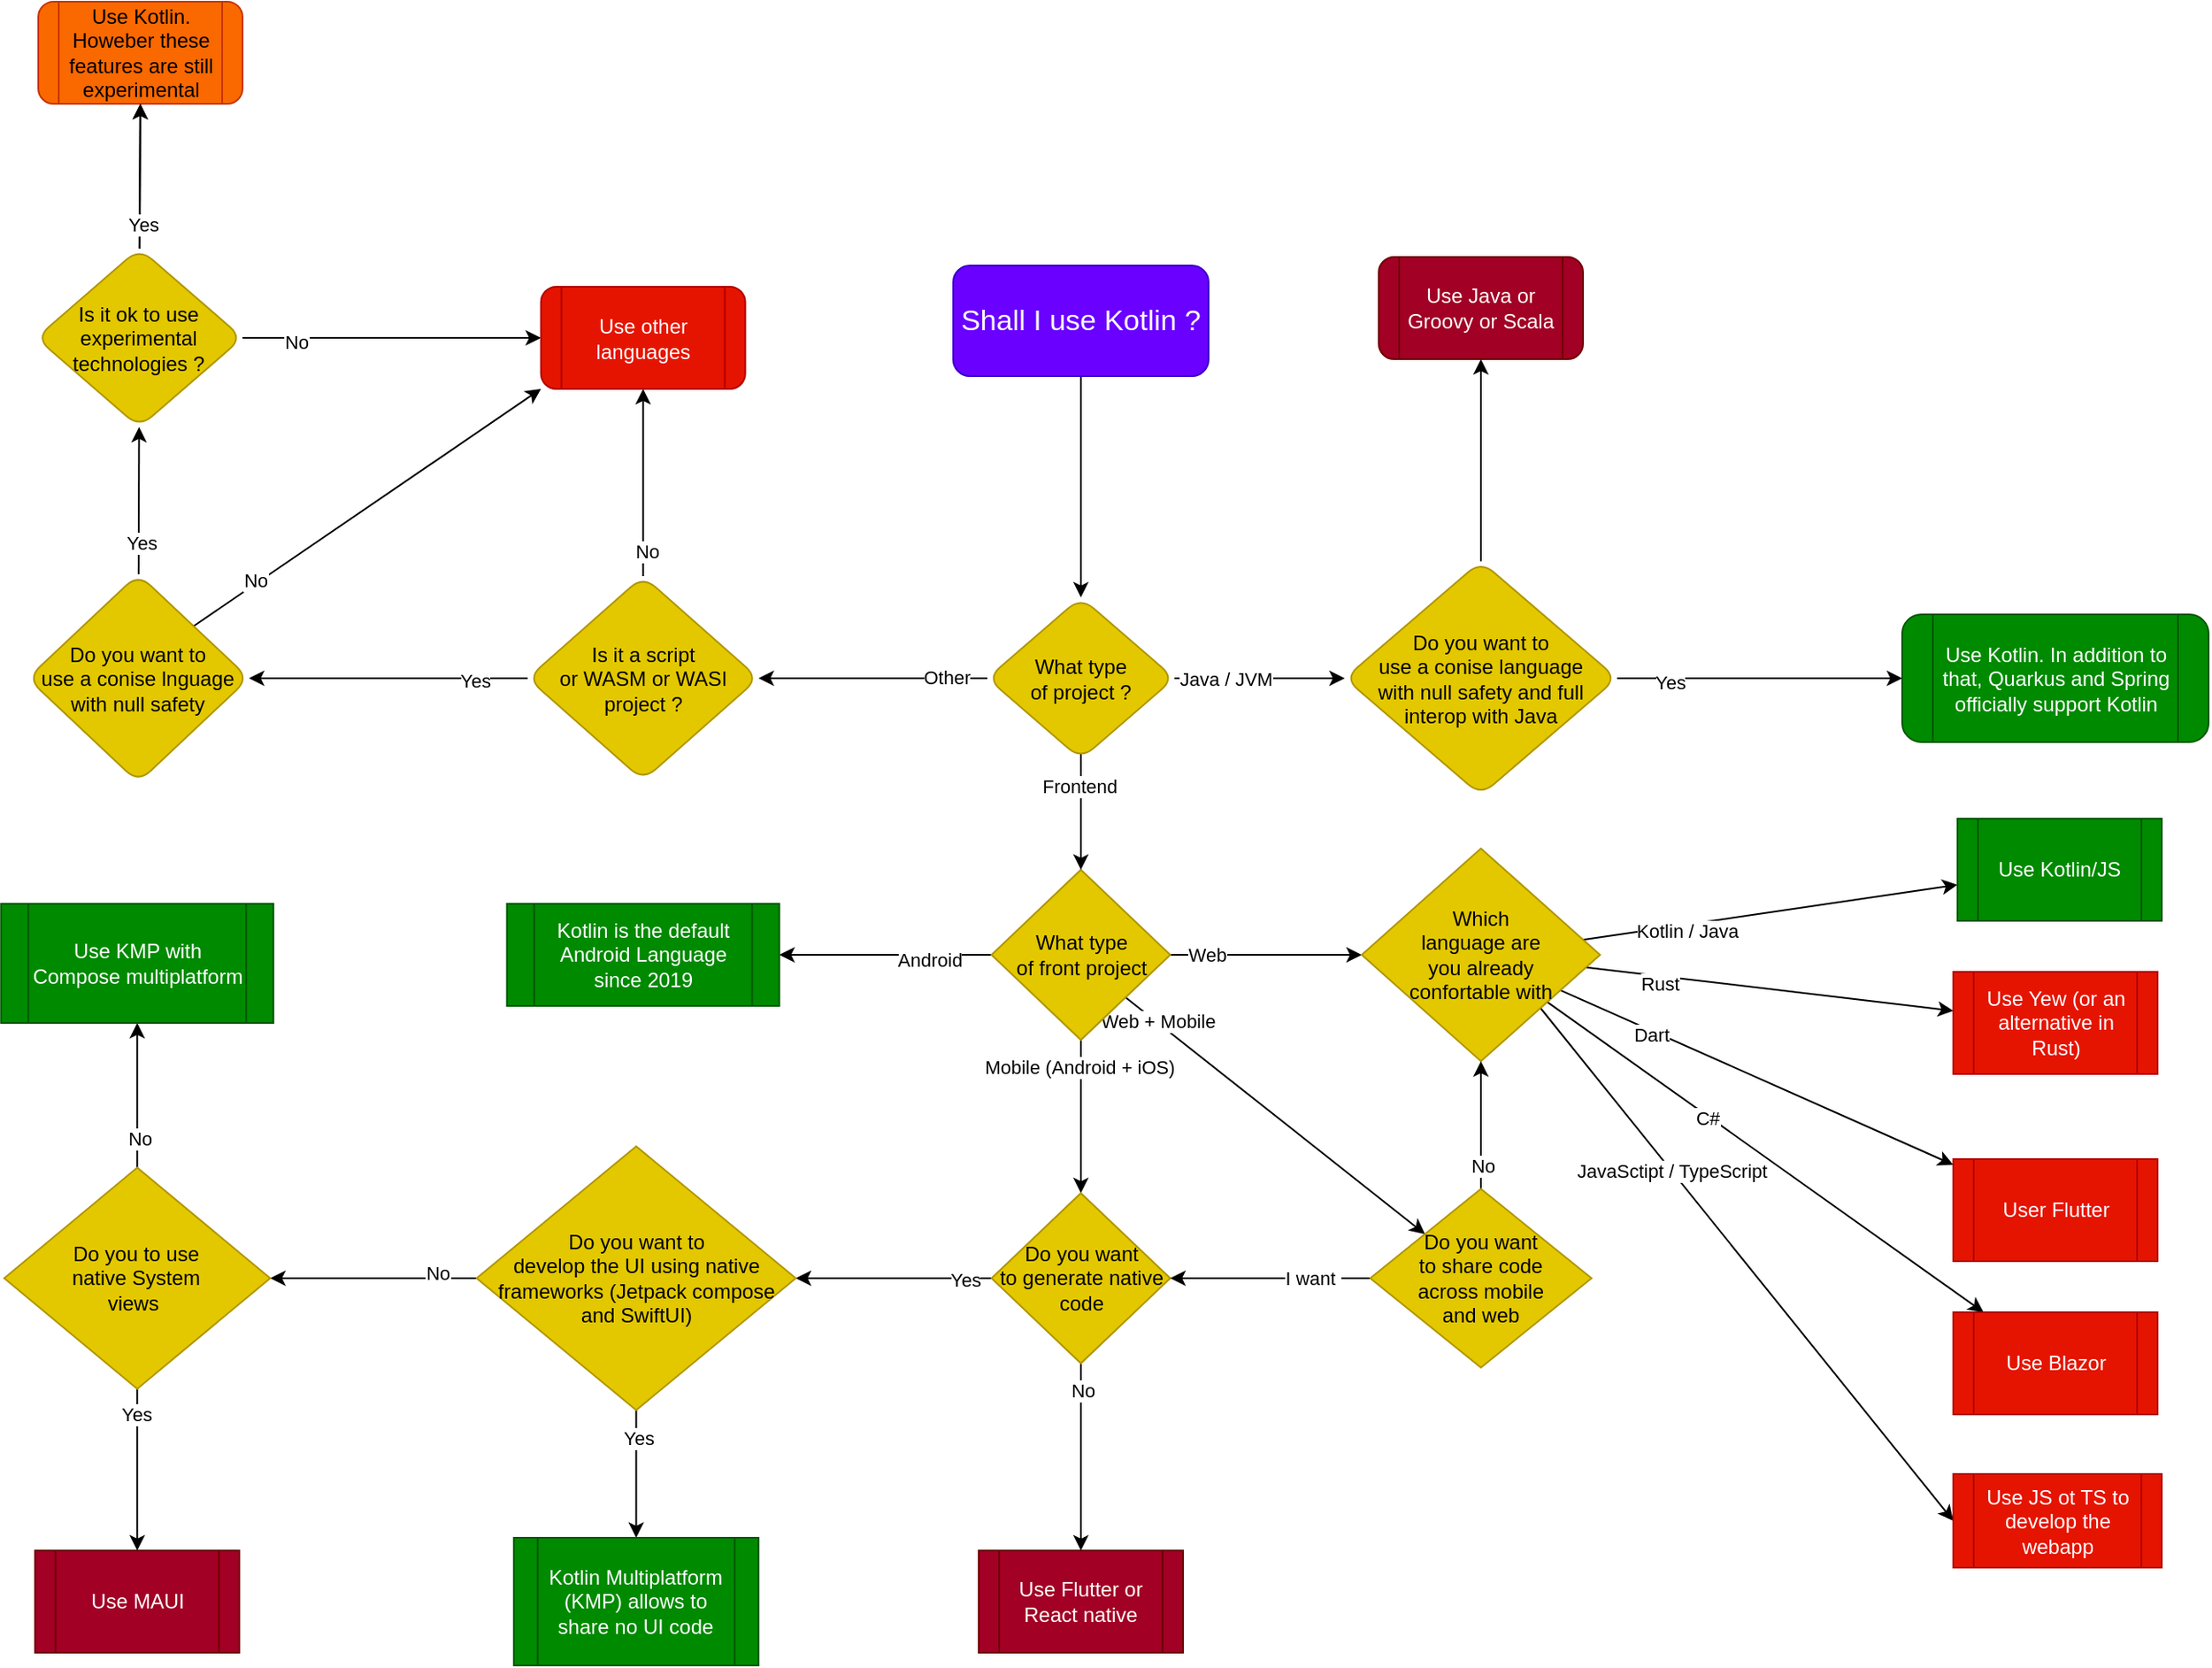 <mxfile>
    <diagram id="Acv-mW_82h9PubKR8HCS" name="Page-1">
        <mxGraphModel dx="3113" dy="2378" grid="1" gridSize="10" guides="1" tooltips="1" connect="1" arrows="1" fold="1" page="1" pageScale="1" pageWidth="850" pageHeight="1100" math="0" shadow="0">
            <root>
                <mxCell id="0"/>
                <mxCell id="1" parent="0"/>
                <mxCell id="15" value="" style="edgeStyle=none;html=1;" parent="1" source="2" target="14" edge="1">
                    <mxGeometry relative="1" as="geometry"/>
                </mxCell>
                <mxCell id="2" value="Shall I use Kotlin ?" style="rounded=1;whiteSpace=wrap;html=1;fillColor=#6a00ff;fontColor=#ffffff;strokeColor=#3700CC;fontSize=17;" parent="1" vertex="1">
                    <mxGeometry x="320" y="-55" width="150" height="65" as="geometry"/>
                </mxCell>
                <mxCell id="6" value="" style="edgeStyle=none;html=1;entryX=1;entryY=0.5;entryDx=0;entryDy=0;" parent="1" source="3" target="8" edge="1">
                    <mxGeometry relative="1" as="geometry">
                        <mxPoint x="270" y="350" as="targetPoint"/>
                    </mxGeometry>
                </mxCell>
                <mxCell id="9" value="Android" style="edgeLabel;html=1;align=center;verticalAlign=middle;resizable=0;points=[];" parent="6" vertex="1" connectable="0">
                    <mxGeometry x="-0.411" y="2" relative="1" as="geometry">
                        <mxPoint y="1" as="offset"/>
                    </mxGeometry>
                </mxCell>
                <mxCell id="12" value="" style="edgeStyle=none;html=1;" parent="1" source="3" target="11" edge="1">
                    <mxGeometry relative="1" as="geometry"/>
                </mxCell>
                <mxCell id="25" value="Mobile (Android + iOS)" style="edgeLabel;html=1;align=center;verticalAlign=middle;resizable=0;points=[];" parent="12" vertex="1" connectable="0">
                    <mxGeometry x="-0.644" y="-1" relative="1" as="geometry">
                        <mxPoint as="offset"/>
                    </mxGeometry>
                </mxCell>
                <mxCell id="74" value="" style="edgeStyle=none;html=1;" parent="1" source="3" target="73" edge="1">
                    <mxGeometry relative="1" as="geometry"/>
                </mxCell>
                <mxCell id="75" value="Web" style="edgeLabel;html=1;align=center;verticalAlign=middle;resizable=0;points=[];" parent="74" vertex="1" connectable="0">
                    <mxGeometry x="-0.631" relative="1" as="geometry">
                        <mxPoint as="offset"/>
                    </mxGeometry>
                </mxCell>
                <mxCell id="77" style="edgeStyle=none;html=1;exitX=1;exitY=1;exitDx=0;exitDy=0;" parent="1" source="3" target="76" edge="1">
                    <mxGeometry relative="1" as="geometry"/>
                </mxCell>
                <mxCell id="78" value="Web + Mobile" style="edgeLabel;html=1;align=center;verticalAlign=middle;resizable=0;points=[];" parent="77" vertex="1" connectable="0">
                    <mxGeometry x="-0.784" y="1" relative="1" as="geometry">
                        <mxPoint x="-1" as="offset"/>
                    </mxGeometry>
                </mxCell>
                <mxCell id="3" value="What type &lt;br&gt;of front project" style="rhombus;whiteSpace=wrap;html=1;fillColor=#e3c800;fontColor=#000000;strokeColor=#B09500;" parent="1" vertex="1">
                    <mxGeometry x="342.5" y="300" width="105" height="100" as="geometry"/>
                </mxCell>
                <mxCell id="4" value="" style="endArrow=classic;html=1;exitX=0.5;exitY=1;exitDx=0;exitDy=0;entryX=0.5;entryY=0;entryDx=0;entryDy=0;" parent="1" target="3" edge="1">
                    <mxGeometry width="50" height="50" relative="1" as="geometry">
                        <mxPoint x="395" y="230" as="sourcePoint"/>
                        <mxPoint x="500" y="260" as="targetPoint"/>
                    </mxGeometry>
                </mxCell>
                <mxCell id="16" value="Frontend" style="edgeLabel;html=1;align=center;verticalAlign=middle;resizable=0;points=[];" parent="4" vertex="1" connectable="0">
                    <mxGeometry x="-0.4" y="-1" relative="1" as="geometry">
                        <mxPoint as="offset"/>
                    </mxGeometry>
                </mxCell>
                <mxCell id="8" value="Kotlin is the default Android Language since 2019" style="shape=process;whiteSpace=wrap;html=1;backgroundOutline=1;fillColor=#008a00;fontColor=#ffffff;strokeColor=#005700;" parent="1" vertex="1">
                    <mxGeometry x="57.82" y="320" width="160" height="60" as="geometry"/>
                </mxCell>
                <mxCell id="38" value="" style="edgeStyle=none;html=1;" parent="1" source="11" target="37" edge="1">
                    <mxGeometry relative="1" as="geometry"/>
                </mxCell>
                <mxCell id="41" value="No" style="edgeLabel;html=1;align=center;verticalAlign=middle;resizable=0;points=[];" parent="38" vertex="1" connectable="0">
                    <mxGeometry x="-0.713" y="1" relative="1" as="geometry">
                        <mxPoint as="offset"/>
                    </mxGeometry>
                </mxCell>
                <mxCell id="40" style="edgeStyle=none;html=1;exitX=0;exitY=0.5;exitDx=0;exitDy=0;entryX=1;entryY=0.5;entryDx=0;entryDy=0;" parent="1" source="11" target="39" edge="1">
                    <mxGeometry relative="1" as="geometry"/>
                </mxCell>
                <mxCell id="45" value="Yes" style="edgeLabel;html=1;align=center;verticalAlign=middle;resizable=0;points=[];" parent="40" vertex="1" connectable="0">
                    <mxGeometry x="-0.73" y="1" relative="1" as="geometry">
                        <mxPoint as="offset"/>
                    </mxGeometry>
                </mxCell>
                <mxCell id="11" value="Do you want &lt;br&gt;to generate native code" style="rhombus;whiteSpace=wrap;html=1;fillColor=#e3c800;strokeColor=#B09500;fontColor=#000000;" parent="1" vertex="1">
                    <mxGeometry x="342.5" y="490" width="105" height="100" as="geometry"/>
                </mxCell>
                <mxCell id="28" style="edgeStyle=none;html=1;exitX=1;exitY=0.5;exitDx=0;exitDy=0;entryX=0;entryY=0.5;entryDx=0;entryDy=0;" parent="1" source="14" target="17" edge="1">
                    <mxGeometry relative="1" as="geometry"/>
                </mxCell>
                <mxCell id="29" value="Java / JVM" style="edgeLabel;html=1;align=center;verticalAlign=middle;resizable=0;points=[];" parent="28" vertex="1" connectable="0">
                    <mxGeometry x="-0.74" y="-1" relative="1" as="geometry">
                        <mxPoint x="17" y="-1" as="offset"/>
                    </mxGeometry>
                </mxCell>
                <mxCell id="30" style="edgeStyle=none;html=1;exitX=0;exitY=0.5;exitDx=0;exitDy=0;entryX=1;entryY=0.5;entryDx=0;entryDy=0;" parent="1" source="14" target="23" edge="1">
                    <mxGeometry relative="1" as="geometry"/>
                </mxCell>
                <mxCell id="31" value="Other" style="edgeLabel;html=1;align=center;verticalAlign=middle;resizable=0;points=[];" parent="30" vertex="1" connectable="0">
                    <mxGeometry x="-0.639" y="-1" relative="1" as="geometry">
                        <mxPoint as="offset"/>
                    </mxGeometry>
                </mxCell>
                <mxCell id="14" value="What type &lt;br&gt;of project ?" style="rhombus;whiteSpace=wrap;html=1;fillColor=#e3c800;strokeColor=#B09500;fontColor=#000000;rounded=1;" parent="1" vertex="1">
                    <mxGeometry x="340" y="140" width="110" height="95" as="geometry"/>
                </mxCell>
                <mxCell id="33" style="edgeStyle=none;html=1;exitX=1;exitY=0.5;exitDx=0;exitDy=0;entryX=0;entryY=0.5;entryDx=0;entryDy=0;" parent="1" source="17" target="21" edge="1">
                    <mxGeometry relative="1" as="geometry"/>
                </mxCell>
                <mxCell id="34" value="Yes" style="edgeLabel;html=1;align=center;verticalAlign=middle;resizable=0;points=[];" parent="33" vertex="1" connectable="0">
                    <mxGeometry x="-0.637" y="-2" relative="1" as="geometry">
                        <mxPoint as="offset"/>
                    </mxGeometry>
                </mxCell>
                <mxCell id="36" value="" style="edgeStyle=none;html=1;" parent="1" source="17" target="35" edge="1">
                    <mxGeometry relative="1" as="geometry"/>
                </mxCell>
                <mxCell id="17" value="Do you want to &lt;br&gt;use a conise language &lt;br&gt;with null safety and full interop with Java" style="rhombus;whiteSpace=wrap;html=1;fillColor=#e3c800;strokeColor=#B09500;fontColor=#000000;rounded=1;" parent="1" vertex="1">
                    <mxGeometry x="550" y="118.75" width="160" height="137.5" as="geometry"/>
                </mxCell>
                <mxCell id="62" style="edgeStyle=none;html=1;exitX=0;exitY=0.5;exitDx=0;exitDy=0;entryX=1;entryY=0.5;entryDx=0;entryDy=0;" parent="1" source="23" target="53" edge="1">
                    <mxGeometry relative="1" as="geometry"/>
                </mxCell>
                <mxCell id="63" value="Yes" style="edgeLabel;html=1;align=center;verticalAlign=middle;resizable=0;points=[];" parent="62" vertex="1" connectable="0">
                    <mxGeometry x="-0.617" y="1" relative="1" as="geometry">
                        <mxPoint as="offset"/>
                    </mxGeometry>
                </mxCell>
                <mxCell id="65" value="" style="edgeStyle=none;html=1;" parent="1" source="23" target="64" edge="1">
                    <mxGeometry relative="1" as="geometry"/>
                </mxCell>
                <mxCell id="66" value="No" style="edgeLabel;html=1;align=center;verticalAlign=middle;resizable=0;points=[];" parent="65" vertex="1" connectable="0">
                    <mxGeometry x="-0.729" y="-2" relative="1" as="geometry">
                        <mxPoint as="offset"/>
                    </mxGeometry>
                </mxCell>
                <mxCell id="23" value="Is it a script&lt;br&gt;or WASM or WASI&lt;br&gt;project ?" style="rhombus;whiteSpace=wrap;html=1;fillColor=#e3c800;strokeColor=#B09500;fontColor=#000000;rounded=1;" parent="1" vertex="1">
                    <mxGeometry x="70" y="127.5" width="135.63" height="120" as="geometry"/>
                </mxCell>
                <mxCell id="21" value="Use Kotlin. In addition to that, Quarkus and Spring officially support Kotlin" style="shape=process;whiteSpace=wrap;html=1;backgroundOutline=1;fillColor=#008a00;strokeColor=#005700;fontColor=#ffffff;rounded=1;" parent="1" vertex="1">
                    <mxGeometry x="877.5" y="150" width="180" height="75" as="geometry"/>
                </mxCell>
                <mxCell id="35" value="Use Java or Groovy or Scala" style="shape=process;whiteSpace=wrap;html=1;backgroundOutline=1;fillColor=#a20025;strokeColor=#6F0000;fontColor=#ffffff;rounded=1;" parent="1" vertex="1">
                    <mxGeometry x="570" y="-60" width="120" height="60" as="geometry"/>
                </mxCell>
                <mxCell id="37" value="Use Flutter or React native" style="shape=process;whiteSpace=wrap;html=1;backgroundOutline=1;fillColor=#a20025;strokeColor=#6F0000;fontColor=#ffffff;" parent="1" vertex="1">
                    <mxGeometry x="335" y="700" width="120" height="60" as="geometry"/>
                </mxCell>
                <mxCell id="43" value="" style="edgeStyle=none;html=1;" parent="1" source="39" target="42" edge="1">
                    <mxGeometry relative="1" as="geometry"/>
                </mxCell>
                <mxCell id="44" value="Yes" style="edgeLabel;html=1;align=center;verticalAlign=middle;resizable=0;points=[];" parent="43" vertex="1" connectable="0">
                    <mxGeometry x="-0.566" y="1" relative="1" as="geometry">
                        <mxPoint as="offset"/>
                    </mxGeometry>
                </mxCell>
                <mxCell id="47" value="" style="edgeStyle=none;html=1;" parent="1" source="39" target="46" edge="1">
                    <mxGeometry relative="1" as="geometry"/>
                </mxCell>
                <mxCell id="48" value="No" style="edgeLabel;html=1;align=center;verticalAlign=middle;resizable=0;points=[];" parent="47" vertex="1" connectable="0">
                    <mxGeometry x="-0.619" y="-3" relative="1" as="geometry">
                        <mxPoint as="offset"/>
                    </mxGeometry>
                </mxCell>
                <mxCell id="39" value="Do you want to &lt;br&gt;develop the UI using native frameworks (Jetpack compose &lt;br&gt;and SwiftUI)" style="rhombus;whiteSpace=wrap;html=1;fillColor=#e3c800;strokeColor=#B09500;fontColor=#000000;" parent="1" vertex="1">
                    <mxGeometry x="40" y="462.5" width="187.5" height="155" as="geometry"/>
                </mxCell>
                <mxCell id="42" value="Kotlin Multiplatform (KMP) allows to share no UI code" style="shape=process;whiteSpace=wrap;html=1;backgroundOutline=1;fillColor=#008a00;strokeColor=#005700;fontColor=#ffffff;" parent="1" vertex="1">
                    <mxGeometry x="61.87" y="692.5" width="143.75" height="75" as="geometry"/>
                </mxCell>
                <mxCell id="50" value="" style="edgeStyle=none;html=1;" parent="1" source="46" target="49" edge="1">
                    <mxGeometry relative="1" as="geometry"/>
                </mxCell>
                <mxCell id="71" value="Yes" style="edgeLabel;html=1;align=center;verticalAlign=middle;resizable=0;points=[];" parent="50" vertex="1" connectable="0">
                    <mxGeometry x="-0.685" y="-1" relative="1" as="geometry">
                        <mxPoint as="offset"/>
                    </mxGeometry>
                </mxCell>
                <mxCell id="52" style="edgeStyle=none;html=1;exitX=0.5;exitY=0;exitDx=0;exitDy=0;entryX=0.5;entryY=1;entryDx=0;entryDy=0;" parent="1" source="46" target="51" edge="1">
                    <mxGeometry relative="1" as="geometry"/>
                </mxCell>
                <mxCell id="72" value="No" style="edgeLabel;html=1;align=center;verticalAlign=middle;resizable=0;points=[];" parent="52" vertex="1" connectable="0">
                    <mxGeometry x="-0.596" y="-1" relative="1" as="geometry">
                        <mxPoint as="offset"/>
                    </mxGeometry>
                </mxCell>
                <mxCell id="46" value="Do you to use &lt;br&gt;native System&lt;br&gt;views&amp;nbsp;" style="rhombus;whiteSpace=wrap;html=1;fillColor=#e3c800;strokeColor=#B09500;fontColor=#000000;" parent="1" vertex="1">
                    <mxGeometry x="-237.51" y="475" width="156.25" height="130" as="geometry"/>
                </mxCell>
                <mxCell id="49" value="Use MAUI" style="shape=process;whiteSpace=wrap;html=1;backgroundOutline=1;fillColor=#a20025;strokeColor=#6F0000;fontColor=#ffffff;" parent="1" vertex="1">
                    <mxGeometry x="-219.375" y="700" width="120" height="60" as="geometry"/>
                </mxCell>
                <mxCell id="51" value="Use KMP with Compose multiplatform" style="shape=process;whiteSpace=wrap;html=1;backgroundOutline=1;fillColor=#008a00;strokeColor=#005700;fontColor=#ffffff;" parent="1" vertex="1">
                    <mxGeometry x="-239.38" y="320" width="160" height="70" as="geometry"/>
                </mxCell>
                <mxCell id="57" value="" style="edgeStyle=none;html=1;" parent="1" source="53" target="56" edge="1">
                    <mxGeometry relative="1" as="geometry"/>
                </mxCell>
                <mxCell id="59" value="Yes" style="edgeLabel;html=1;align=center;verticalAlign=middle;resizable=0;points=[];" parent="57" vertex="1" connectable="0">
                    <mxGeometry x="-0.56" y="-1" relative="1" as="geometry">
                        <mxPoint as="offset"/>
                    </mxGeometry>
                </mxCell>
                <mxCell id="67" style="edgeStyle=none;html=1;exitX=1;exitY=0;exitDx=0;exitDy=0;entryX=0;entryY=1;entryDx=0;entryDy=0;" parent="1" source="53" target="64" edge="1">
                    <mxGeometry relative="1" as="geometry"/>
                </mxCell>
                <mxCell id="68" value="No" style="edgeLabel;html=1;align=center;verticalAlign=middle;resizable=0;points=[];" parent="67" vertex="1" connectable="0">
                    <mxGeometry x="-0.64" y="2" relative="1" as="geometry">
                        <mxPoint as="offset"/>
                    </mxGeometry>
                </mxCell>
                <mxCell id="53" value="Do you want to&lt;br&gt;use a conise lnguage&lt;br&gt;with null safety" style="rhombus;whiteSpace=wrap;html=1;fillColor=#e3c800;strokeColor=#B09500;fontColor=#000000;rounded=1;" parent="1" vertex="1">
                    <mxGeometry x="-223.75" y="126.25" width="130" height="122.5" as="geometry"/>
                </mxCell>
                <mxCell id="54" value="Use Kotlin. Howeber these features are still experimental" style="shape=process;whiteSpace=wrap;html=1;backgroundOutline=1;fillColor=#fa6800;strokeColor=#C73500;fontColor=#000000;rounded=1;" parent="1" vertex="1">
                    <mxGeometry x="-217.5" y="-210" width="120" height="60" as="geometry"/>
                </mxCell>
                <mxCell id="58" style="edgeStyle=none;html=1;exitX=0.5;exitY=0;exitDx=0;exitDy=0;entryX=0.5;entryY=1;entryDx=0;entryDy=0;" parent="1" source="56" target="54" edge="1">
                    <mxGeometry relative="1" as="geometry"/>
                </mxCell>
                <mxCell id="60" value="" style="edgeStyle=none;html=1;" parent="1" source="56" target="54" edge="1">
                    <mxGeometry relative="1" as="geometry"/>
                </mxCell>
                <mxCell id="61" value="Yes" style="edgeLabel;html=1;align=center;verticalAlign=middle;resizable=0;points=[];" parent="60" vertex="1" connectable="0">
                    <mxGeometry x="-0.659" y="-2" relative="1" as="geometry">
                        <mxPoint as="offset"/>
                    </mxGeometry>
                </mxCell>
                <mxCell id="69" style="edgeStyle=none;html=1;exitX=1;exitY=0.5;exitDx=0;exitDy=0;entryX=0;entryY=0.5;entryDx=0;entryDy=0;" parent="1" source="56" target="64" edge="1">
                    <mxGeometry relative="1" as="geometry"/>
                </mxCell>
                <mxCell id="70" value="No" style="edgeLabel;html=1;align=center;verticalAlign=middle;resizable=0;points=[];" parent="69" vertex="1" connectable="0">
                    <mxGeometry x="-0.642" y="-2" relative="1" as="geometry">
                        <mxPoint as="offset"/>
                    </mxGeometry>
                </mxCell>
                <mxCell id="56" value="Is it ok to use experimental technologies ?" style="rhombus;whiteSpace=wrap;html=1;fillColor=#e3c800;strokeColor=#B09500;fontColor=#000000;rounded=1;" parent="1" vertex="1">
                    <mxGeometry x="-218.75" y="-65" width="121.25" height="105" as="geometry"/>
                </mxCell>
                <mxCell id="64" value="Use other languages" style="shape=process;whiteSpace=wrap;html=1;backgroundOutline=1;fillColor=#e51400;strokeColor=#B20000;fontColor=#ffffff;rounded=1;" parent="1" vertex="1">
                    <mxGeometry x="77.815" y="-42.5" width="120" height="60" as="geometry"/>
                </mxCell>
                <mxCell id="80" value="" style="edgeStyle=none;html=1;exitX=1;exitY=1;exitDx=0;exitDy=0;entryX=0;entryY=0.5;entryDx=0;entryDy=0;" parent="1" source="73" target="79" edge="1">
                    <mxGeometry relative="1" as="geometry">
                        <mxPoint x="770" y="430" as="targetPoint"/>
                    </mxGeometry>
                </mxCell>
                <mxCell id="81" value="JavaSctipt / TypeScript" style="edgeLabel;html=1;align=center;verticalAlign=middle;resizable=0;points=[];" parent="80" vertex="1" connectable="0">
                    <mxGeometry x="-0.366" relative="1" as="geometry">
                        <mxPoint as="offset"/>
                    </mxGeometry>
                </mxCell>
                <mxCell id="97" value="" style="edgeStyle=none;html=1;" edge="1" parent="1" source="73" target="96">
                    <mxGeometry relative="1" as="geometry"/>
                </mxCell>
                <mxCell id="103" value="Kotlin / Java" style="edgeLabel;html=1;align=center;verticalAlign=middle;resizable=0;points=[];" vertex="1" connectable="0" parent="97">
                    <mxGeometry x="-0.451" y="-3" relative="1" as="geometry">
                        <mxPoint as="offset"/>
                    </mxGeometry>
                </mxCell>
                <mxCell id="99" value="" style="edgeStyle=none;html=1;" edge="1" parent="1" source="73" target="98">
                    <mxGeometry relative="1" as="geometry"/>
                </mxCell>
                <mxCell id="100" value="C#" style="edgeLabel;html=1;align=center;verticalAlign=middle;resizable=0;points=[];" vertex="1" connectable="0" parent="99">
                    <mxGeometry x="-0.267" y="-1" relative="1" as="geometry">
                        <mxPoint as="offset"/>
                    </mxGeometry>
                </mxCell>
                <mxCell id="102" value="" style="edgeStyle=none;html=1;" edge="1" parent="1" source="73" target="101">
                    <mxGeometry relative="1" as="geometry"/>
                </mxCell>
                <mxCell id="105" value="Dart" style="edgeLabel;html=1;align=center;verticalAlign=middle;resizable=0;points=[];" vertex="1" connectable="0" parent="102">
                    <mxGeometry x="-0.536" y="-2" relative="1" as="geometry">
                        <mxPoint as="offset"/>
                    </mxGeometry>
                </mxCell>
                <mxCell id="107" value="" style="edgeStyle=none;html=1;" edge="1" parent="1" source="73" target="106">
                    <mxGeometry relative="1" as="geometry"/>
                </mxCell>
                <mxCell id="108" value="Rust" style="edgeLabel;html=1;align=center;verticalAlign=middle;resizable=0;points=[];" vertex="1" connectable="0" parent="107">
                    <mxGeometry x="-0.296" relative="1" as="geometry">
                        <mxPoint x="-33" as="offset"/>
                    </mxGeometry>
                </mxCell>
                <mxCell id="73" value="Which &lt;br&gt;language are &lt;br&gt;you already&lt;br&gt;confortable with" style="rhombus;whiteSpace=wrap;html=1;fillColor=#e3c800;strokeColor=#B09500;fontColor=#000000;" parent="1" vertex="1">
                    <mxGeometry x="560" y="287.5" width="140" height="125" as="geometry"/>
                </mxCell>
                <mxCell id="83" style="edgeStyle=none;html=1;exitX=0;exitY=0.5;exitDx=0;exitDy=0;" parent="1" source="76" target="11" edge="1">
                    <mxGeometry relative="1" as="geometry"/>
                </mxCell>
                <mxCell id="84" value="I want&amp;nbsp;" style="edgeLabel;html=1;align=center;verticalAlign=middle;resizable=0;points=[];" parent="83" vertex="1" connectable="0">
                    <mxGeometry x="-0.422" relative="1" as="geometry">
                        <mxPoint as="offset"/>
                    </mxGeometry>
                </mxCell>
                <mxCell id="86" style="edgeStyle=none;html=1;exitX=0.5;exitY=0;exitDx=0;exitDy=0;entryX=0.5;entryY=1;entryDx=0;entryDy=0;" edge="1" parent="1" source="76" target="73">
                    <mxGeometry relative="1" as="geometry"/>
                </mxCell>
                <mxCell id="87" value="No" style="edgeLabel;html=1;align=center;verticalAlign=middle;resizable=0;points=[];" vertex="1" connectable="0" parent="86">
                    <mxGeometry x="-0.633" y="-1" relative="1" as="geometry">
                        <mxPoint as="offset"/>
                    </mxGeometry>
                </mxCell>
                <mxCell id="76" value="Do you want &lt;br&gt;to share code&lt;br&gt;across mobile &lt;br&gt;and web" style="rhombus;whiteSpace=wrap;html=1;fillColor=#e3c800;strokeColor=#B09500;fontColor=#000000;" parent="1" vertex="1">
                    <mxGeometry x="565" y="487.5" width="130" height="105" as="geometry"/>
                </mxCell>
                <mxCell id="79" value="Use JS ot TS to develop the webapp" style="shape=process;whiteSpace=wrap;html=1;backgroundOutline=1;fillColor=#e51400;strokeColor=#B20000;fontColor=#ffffff;" parent="1" vertex="1">
                    <mxGeometry x="907.5" y="655" width="122.5" height="55" as="geometry"/>
                </mxCell>
                <mxCell id="96" value="Use Kotlin/JS" style="shape=process;whiteSpace=wrap;html=1;backgroundOutline=1;fillColor=#008a00;strokeColor=#005700;fontColor=#ffffff;" vertex="1" parent="1">
                    <mxGeometry x="910" y="270" width="120" height="60" as="geometry"/>
                </mxCell>
                <mxCell id="98" value="Use Blazor" style="shape=process;whiteSpace=wrap;html=1;backgroundOutline=1;fillColor=#e51400;strokeColor=#B20000;fontColor=#ffffff;" vertex="1" parent="1">
                    <mxGeometry x="907.5" y="560" width="120" height="60" as="geometry"/>
                </mxCell>
                <mxCell id="101" value="User Flutter" style="shape=process;whiteSpace=wrap;html=1;backgroundOutline=1;fillColor=#e51400;strokeColor=#B20000;fontColor=#ffffff;" vertex="1" parent="1">
                    <mxGeometry x="907.5" y="470" width="120" height="60" as="geometry"/>
                </mxCell>
                <mxCell id="106" value="Use Yew (or an alternative in Rust)" style="shape=process;whiteSpace=wrap;html=1;backgroundOutline=1;fillColor=#e51400;strokeColor=#B20000;fontColor=#ffffff;" vertex="1" parent="1">
                    <mxGeometry x="907.5" y="360" width="120" height="60" as="geometry"/>
                </mxCell>
            </root>
        </mxGraphModel>
    </diagram>
</mxfile>